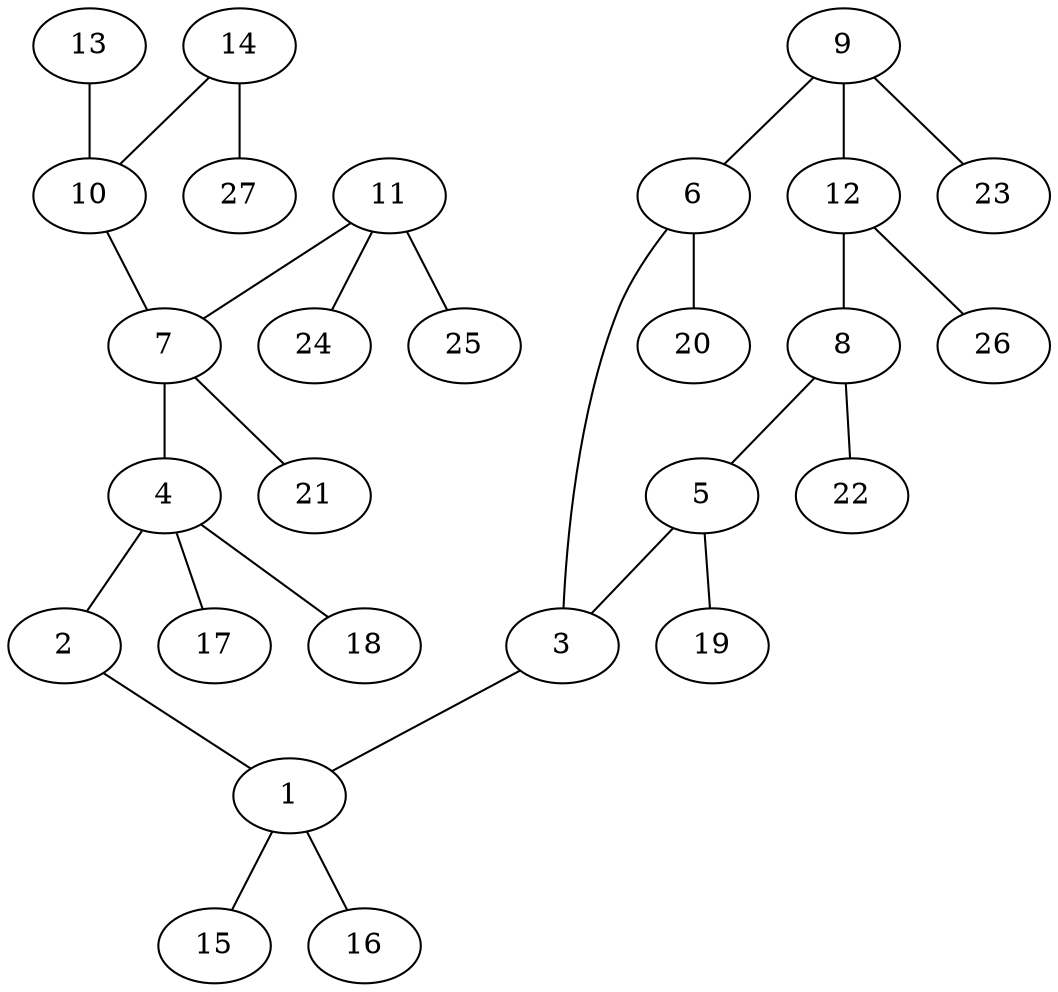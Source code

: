 graph molecule_4236 {
	1	 [chem=C];
	15	 [chem=H];
	1 -- 15	 [valence=1];
	16	 [chem=H];
	1 -- 16	 [valence=1];
	2	 [chem=S];
	2 -- 1	 [valence=1];
	3	 [chem=C];
	3 -- 1	 [valence=1];
	4	 [chem=C];
	4 -- 2	 [valence=1];
	17	 [chem=H];
	4 -- 17	 [valence=1];
	18	 [chem=H];
	4 -- 18	 [valence=1];
	5	 [chem=C];
	5 -- 3	 [valence=2];
	19	 [chem=H];
	5 -- 19	 [valence=1];
	6	 [chem=C];
	6 -- 3	 [valence=1];
	20	 [chem=H];
	6 -- 20	 [valence=1];
	7	 [chem=C];
	7 -- 4	 [valence=1];
	21	 [chem=H];
	7 -- 21	 [valence=1];
	8	 [chem=C];
	8 -- 5	 [valence=1];
	22	 [chem=H];
	8 -- 22	 [valence=1];
	9	 [chem=C];
	9 -- 6	 [valence=2];
	12	 [chem=C];
	9 -- 12	 [valence=1];
	23	 [chem=H];
	9 -- 23	 [valence=1];
	10	 [chem=C];
	10 -- 7	 [valence=1];
	11	 [chem=N];
	11 -- 7	 [valence=1];
	24	 [chem=H];
	11 -- 24	 [valence=1];
	25	 [chem=H];
	11 -- 25	 [valence=1];
	12 -- 8	 [valence=2];
	26	 [chem=H];
	12 -- 26	 [valence=1];
	13	 [chem=O];
	13 -- 10	 [valence=2];
	14	 [chem=O];
	14 -- 10	 [valence=1];
	27	 [chem=H];
	14 -- 27	 [valence=1];
}
